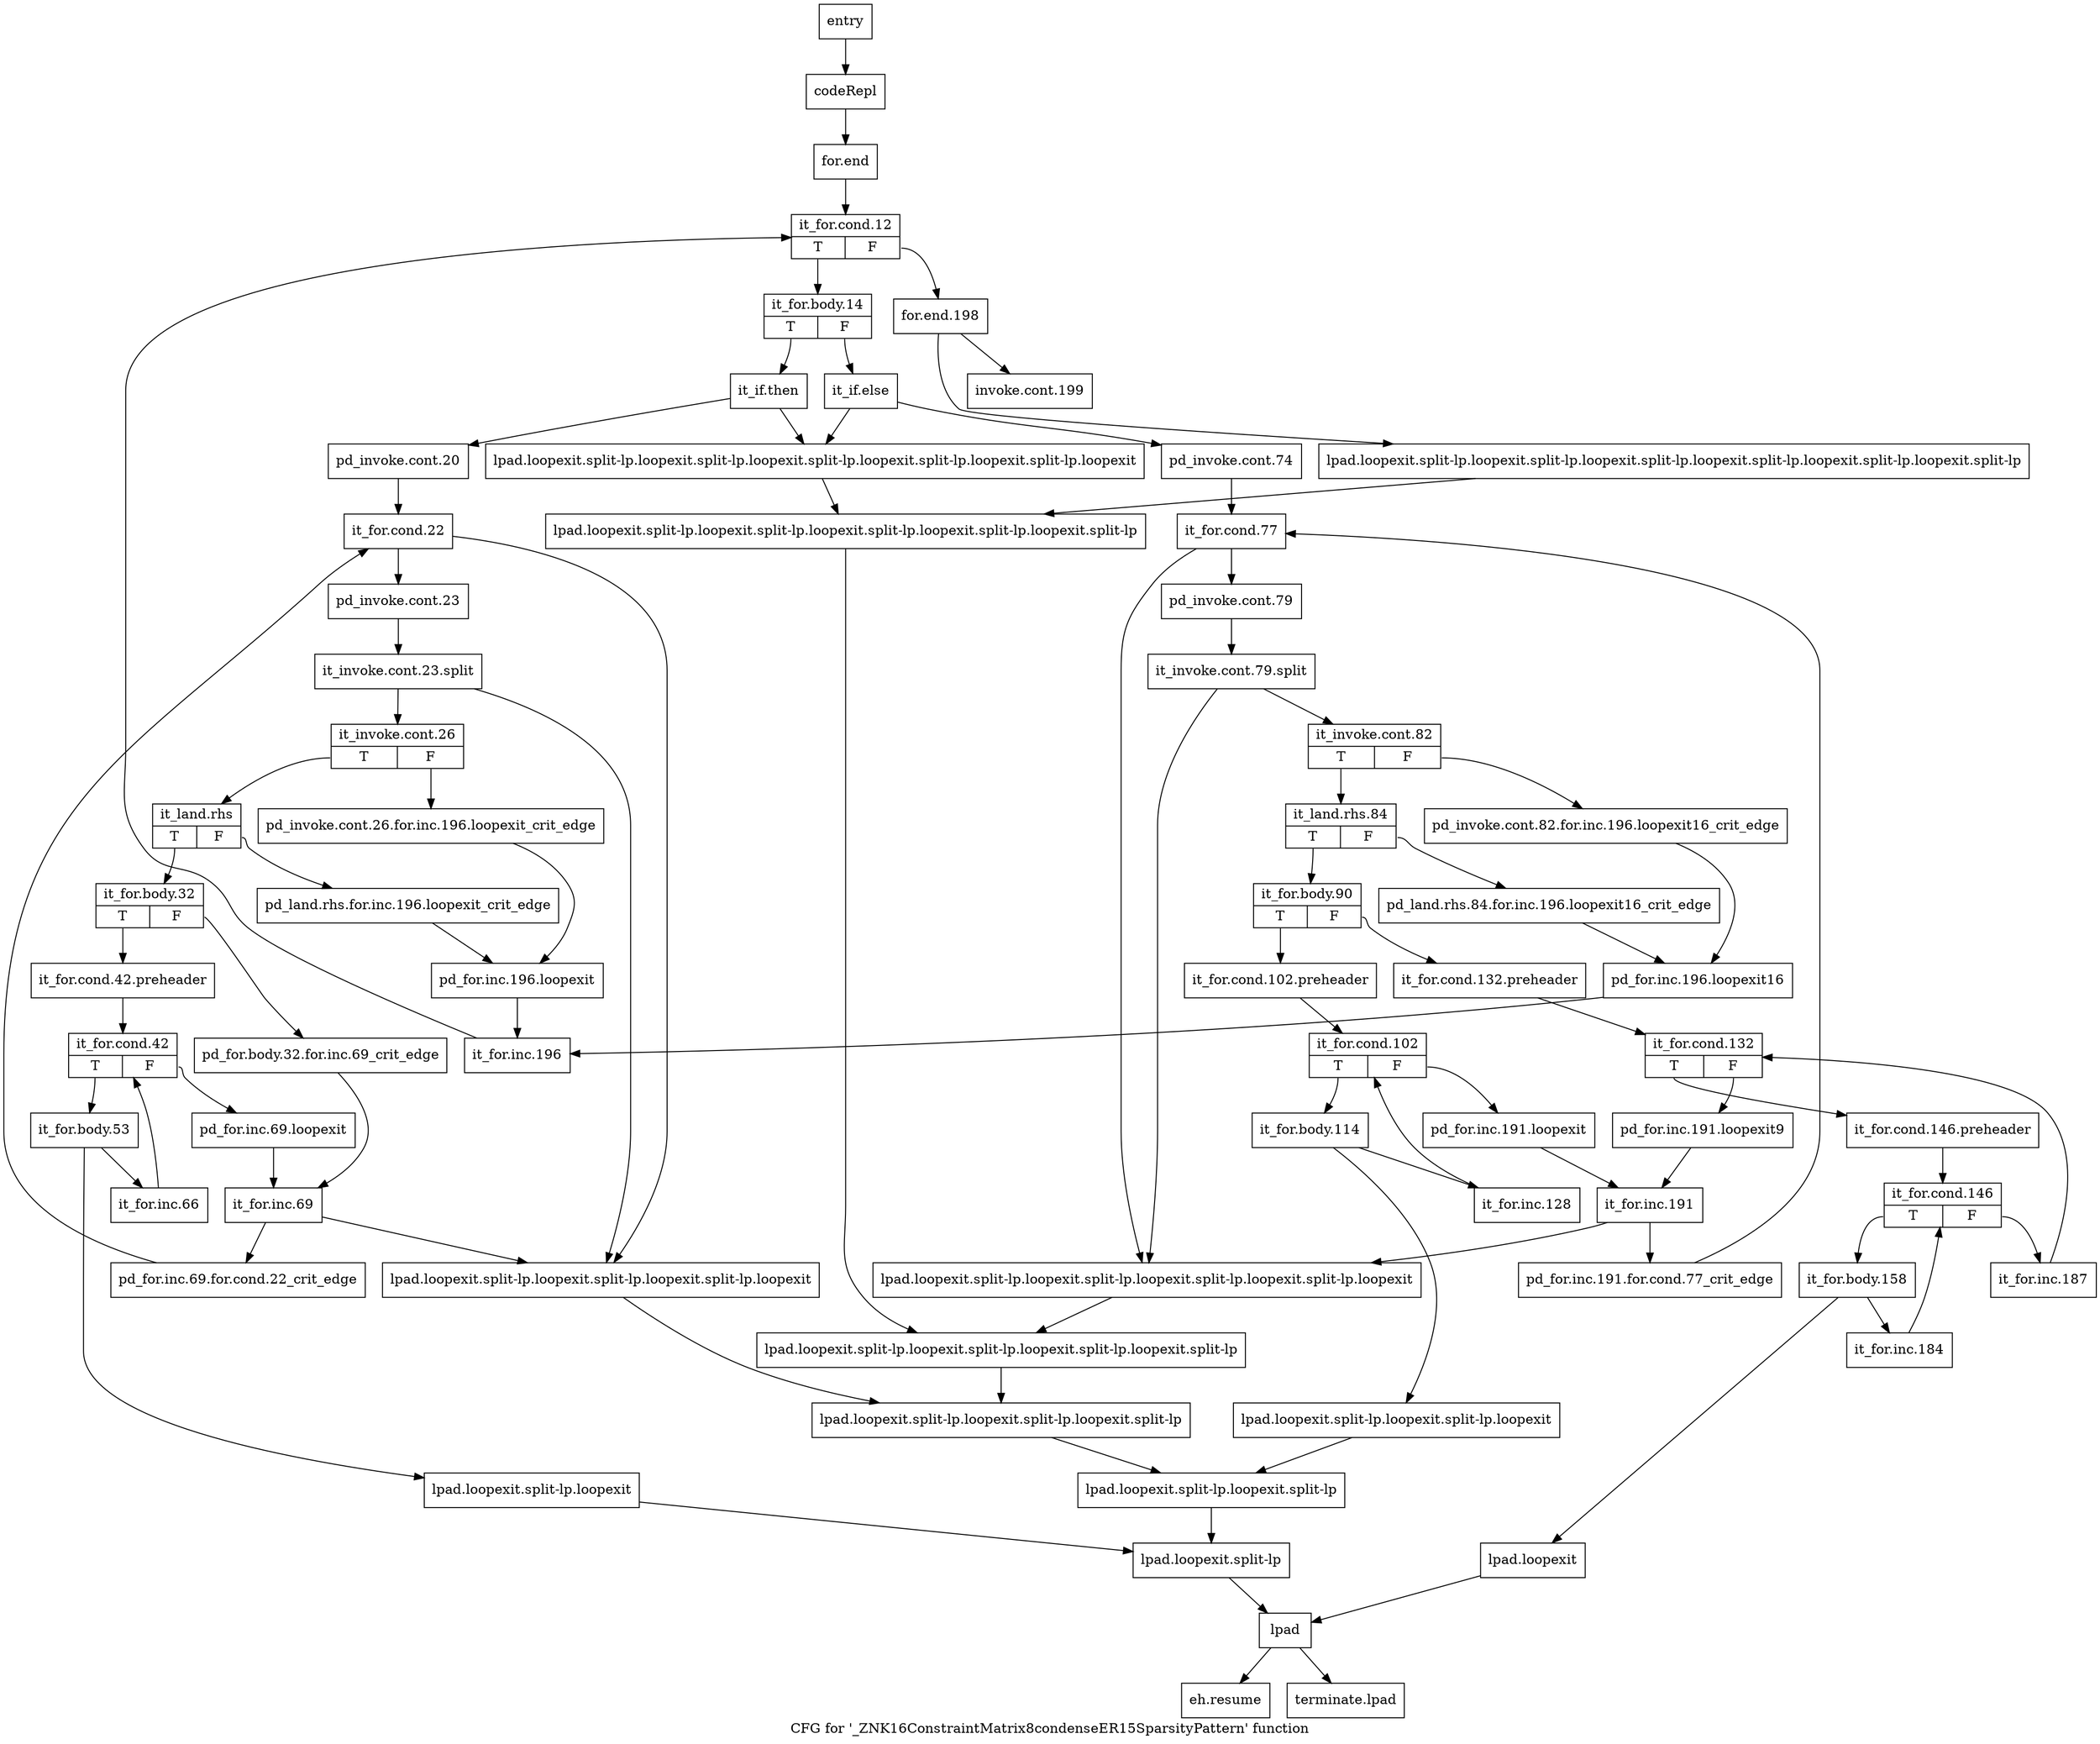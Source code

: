 digraph "CFG for '_ZNK16ConstraintMatrix8condenseER15SparsityPattern' function" {
	label="CFG for '_ZNK16ConstraintMatrix8condenseER15SparsityPattern' function";

	Node0x403bb40 [shape=record,label="{entry}"];
	Node0x403bb40 -> Node0x403bb90;
	Node0x403bb90 [shape=record,label="{codeRepl}"];
	Node0x403bb90 -> Node0x40561e0;
	Node0x4052ed0 [shape=record,label="{lpad.loopexit}"];
	Node0x4052ed0 -> Node0x4056190;
	Node0x4052f20 [shape=record,label="{lpad.loopexit.split-lp.loopexit}"];
	Node0x4052f20 -> Node0x4056140;
	Node0x4055e70 [shape=record,label="{lpad.loopexit.split-lp.loopexit.split-lp.loopexit}"];
	Node0x4055e70 -> Node0x40560f0;
	Node0x4055ec0 [shape=record,label="{lpad.loopexit.split-lp.loopexit.split-lp.loopexit.split-lp.loopexit}"];
	Node0x4055ec0 -> Node0x40560a0;
	Node0x4055f10 [shape=record,label="{lpad.loopexit.split-lp.loopexit.split-lp.loopexit.split-lp.loopexit.split-lp.loopexit}"];
	Node0x4055f10 -> Node0x4056050;
	Node0x4055f60 [shape=record,label="{lpad.loopexit.split-lp.loopexit.split-lp.loopexit.split-lp.loopexit.split-lp.loopexit.split-lp.loopexit}"];
	Node0x4055f60 -> Node0x4056000;
	Node0x4055fb0 [shape=record,label="{lpad.loopexit.split-lp.loopexit.split-lp.loopexit.split-lp.loopexit.split-lp.loopexit.split-lp.loopexit.split-lp}"];
	Node0x4055fb0 -> Node0x4056000;
	Node0x4056000 [shape=record,label="{lpad.loopexit.split-lp.loopexit.split-lp.loopexit.split-lp.loopexit.split-lp.loopexit.split-lp}"];
	Node0x4056000 -> Node0x4056050;
	Node0x4056050 [shape=record,label="{lpad.loopexit.split-lp.loopexit.split-lp.loopexit.split-lp.loopexit.split-lp}"];
	Node0x4056050 -> Node0x40560a0;
	Node0x40560a0 [shape=record,label="{lpad.loopexit.split-lp.loopexit.split-lp.loopexit.split-lp}"];
	Node0x40560a0 -> Node0x40560f0;
	Node0x40560f0 [shape=record,label="{lpad.loopexit.split-lp.loopexit.split-lp}"];
	Node0x40560f0 -> Node0x4056140;
	Node0x4056140 [shape=record,label="{lpad.loopexit.split-lp}"];
	Node0x4056140 -> Node0x4056190;
	Node0x4056190 [shape=record,label="{lpad}"];
	Node0x4056190 -> Node0x4057130;
	Node0x4056190 -> Node0x4057180;
	Node0x40561e0 [shape=record,label="{for.end}"];
	Node0x40561e0 -> Node0x4056230;
	Node0x4056230 [shape=record,label="{it_for.cond.12|{<s0>T|<s1>F}}"];
	Node0x4056230:s0 -> Node0x4056280;
	Node0x4056230:s1 -> Node0x4057090;
	Node0x4056280 [shape=record,label="{it_for.body.14|{<s0>T|<s1>F}}"];
	Node0x4056280:s0 -> Node0x40562d0;
	Node0x4056280:s1 -> Node0x4056820;
	Node0x40562d0 [shape=record,label="{it_if.then}"];
	Node0x40562d0 -> Node0x4056320;
	Node0x40562d0 -> Node0x4055f60;
	Node0x4056320 [shape=record,label="{pd_invoke.cont.20}"];
	Node0x4056320 -> Node0x4056370;
	Node0x4056370 [shape=record,label="{it_for.cond.22}"];
	Node0x4056370 -> Node0x40563c0;
	Node0x4056370 -> Node0x4055ec0;
	Node0x40563c0 [shape=record,label="{pd_invoke.cont.23}"];
	Node0x40563c0 -> Node0x9ebd9d0;
	Node0x9ebd9d0 [shape=record,label="{it_invoke.cont.23.split}"];
	Node0x9ebd9d0 -> Node0x4056410;
	Node0x9ebd9d0 -> Node0x4055ec0;
	Node0x4056410 [shape=record,label="{it_invoke.cont.26|{<s0>T|<s1>F}}"];
	Node0x4056410:s0 -> Node0x40564b0;
	Node0x4056410:s1 -> Node0x4056460;
	Node0x4056460 [shape=record,label="{pd_invoke.cont.26.for.inc.196.loopexit_crit_edge}"];
	Node0x4056460 -> Node0x4056fa0;
	Node0x40564b0 [shape=record,label="{it_land.rhs|{<s0>T|<s1>F}}"];
	Node0x40564b0:s0 -> Node0x4056550;
	Node0x40564b0:s1 -> Node0x4056500;
	Node0x4056500 [shape=record,label="{pd_land.rhs.for.inc.196.loopexit_crit_edge}"];
	Node0x4056500 -> Node0x4056fa0;
	Node0x4056550 [shape=record,label="{it_for.body.32|{<s0>T|<s1>F}}"];
	Node0x4056550:s0 -> Node0x40565f0;
	Node0x4056550:s1 -> Node0x40565a0;
	Node0x40565a0 [shape=record,label="{pd_for.body.32.for.inc.69_crit_edge}"];
	Node0x40565a0 -> Node0x4056780;
	Node0x40565f0 [shape=record,label="{it_for.cond.42.preheader}"];
	Node0x40565f0 -> Node0x4056640;
	Node0x4056640 [shape=record,label="{it_for.cond.42|{<s0>T|<s1>F}}"];
	Node0x4056640:s0 -> Node0x4056690;
	Node0x4056640:s1 -> Node0x4056730;
	Node0x4056690 [shape=record,label="{it_for.body.53}"];
	Node0x4056690 -> Node0x40566e0;
	Node0x4056690 -> Node0x4052f20;
	Node0x40566e0 [shape=record,label="{it_for.inc.66}"];
	Node0x40566e0 -> Node0x4056640;
	Node0x4056730 [shape=record,label="{pd_for.inc.69.loopexit}"];
	Node0x4056730 -> Node0x4056780;
	Node0x4056780 [shape=record,label="{it_for.inc.69}"];
	Node0x4056780 -> Node0x40567d0;
	Node0x4056780 -> Node0x4055ec0;
	Node0x40567d0 [shape=record,label="{pd_for.inc.69.for.cond.22_crit_edge}"];
	Node0x40567d0 -> Node0x4056370;
	Node0x4056820 [shape=record,label="{it_if.else}"];
	Node0x4056820 -> Node0x4056870;
	Node0x4056820 -> Node0x4055f60;
	Node0x4056870 [shape=record,label="{pd_invoke.cont.74}"];
	Node0x4056870 -> Node0x40568c0;
	Node0x40568c0 [shape=record,label="{it_for.cond.77}"];
	Node0x40568c0 -> Node0x4056910;
	Node0x40568c0 -> Node0x4055f10;
	Node0x4056910 [shape=record,label="{pd_invoke.cont.79}"];
	Node0x4056910 -> Node0x9ebc4b0;
	Node0x9ebc4b0 [shape=record,label="{it_invoke.cont.79.split}"];
	Node0x9ebc4b0 -> Node0x4056960;
	Node0x9ebc4b0 -> Node0x4055f10;
	Node0x4056960 [shape=record,label="{it_invoke.cont.82|{<s0>T|<s1>F}}"];
	Node0x4056960:s0 -> Node0x4056a00;
	Node0x4056960:s1 -> Node0x40569b0;
	Node0x40569b0 [shape=record,label="{pd_invoke.cont.82.for.inc.196.loopexit16_crit_edge}"];
	Node0x40569b0 -> Node0x4056ff0;
	Node0x4056a00 [shape=record,label="{it_land.rhs.84|{<s0>T|<s1>F}}"];
	Node0x4056a00:s0 -> Node0x4056aa0;
	Node0x4056a00:s1 -> Node0x4056a50;
	Node0x4056a50 [shape=record,label="{pd_land.rhs.84.for.inc.196.loopexit16_crit_edge}"];
	Node0x4056a50 -> Node0x4056ff0;
	Node0x4056aa0 [shape=record,label="{it_for.body.90|{<s0>T|<s1>F}}"];
	Node0x4056aa0:s0 -> Node0x4056b40;
	Node0x4056aa0:s1 -> Node0x4056af0;
	Node0x4056af0 [shape=record,label="{it_for.cond.132.preheader}"];
	Node0x4056af0 -> Node0x4056c80;
	Node0x4056b40 [shape=record,label="{it_for.cond.102.preheader}"];
	Node0x4056b40 -> Node0x4056b90;
	Node0x4056b90 [shape=record,label="{it_for.cond.102|{<s0>T|<s1>F}}"];
	Node0x4056b90:s0 -> Node0x4056be0;
	Node0x4056b90:s1 -> Node0x4056e60;
	Node0x4056be0 [shape=record,label="{it_for.body.114}"];
	Node0x4056be0 -> Node0x4056c30;
	Node0x4056be0 -> Node0x4055e70;
	Node0x4056c30 [shape=record,label="{it_for.inc.128}"];
	Node0x4056c30 -> Node0x4056b90;
	Node0x4056c80 [shape=record,label="{it_for.cond.132|{<s0>T|<s1>F}}"];
	Node0x4056c80:s0 -> Node0x4056cd0;
	Node0x4056c80:s1 -> Node0x4056eb0;
	Node0x4056cd0 [shape=record,label="{it_for.cond.146.preheader}"];
	Node0x4056cd0 -> Node0x4056d20;
	Node0x4056d20 [shape=record,label="{it_for.cond.146|{<s0>T|<s1>F}}"];
	Node0x4056d20:s0 -> Node0x4056d70;
	Node0x4056d20:s1 -> Node0x4056e10;
	Node0x4056d70 [shape=record,label="{it_for.body.158}"];
	Node0x4056d70 -> Node0x4056dc0;
	Node0x4056d70 -> Node0x4052ed0;
	Node0x4056dc0 [shape=record,label="{it_for.inc.184}"];
	Node0x4056dc0 -> Node0x4056d20;
	Node0x4056e10 [shape=record,label="{it_for.inc.187}"];
	Node0x4056e10 -> Node0x4056c80;
	Node0x4056e60 [shape=record,label="{pd_for.inc.191.loopexit}"];
	Node0x4056e60 -> Node0x4056f00;
	Node0x4056eb0 [shape=record,label="{pd_for.inc.191.loopexit9}"];
	Node0x4056eb0 -> Node0x4056f00;
	Node0x4056f00 [shape=record,label="{it_for.inc.191}"];
	Node0x4056f00 -> Node0x4056f50;
	Node0x4056f00 -> Node0x4055f10;
	Node0x4056f50 [shape=record,label="{pd_for.inc.191.for.cond.77_crit_edge}"];
	Node0x4056f50 -> Node0x40568c0;
	Node0x4056fa0 [shape=record,label="{pd_for.inc.196.loopexit}"];
	Node0x4056fa0 -> Node0x4057040;
	Node0x4056ff0 [shape=record,label="{pd_for.inc.196.loopexit16}"];
	Node0x4056ff0 -> Node0x4057040;
	Node0x4057040 [shape=record,label="{it_for.inc.196}"];
	Node0x4057040 -> Node0x4056230;
	Node0x4057090 [shape=record,label="{for.end.198}"];
	Node0x4057090 -> Node0x40570e0;
	Node0x4057090 -> Node0x4055fb0;
	Node0x40570e0 [shape=record,label="{invoke.cont.199}"];
	Node0x4057130 [shape=record,label="{eh.resume}"];
	Node0x4057180 [shape=record,label="{terminate.lpad}"];
}
